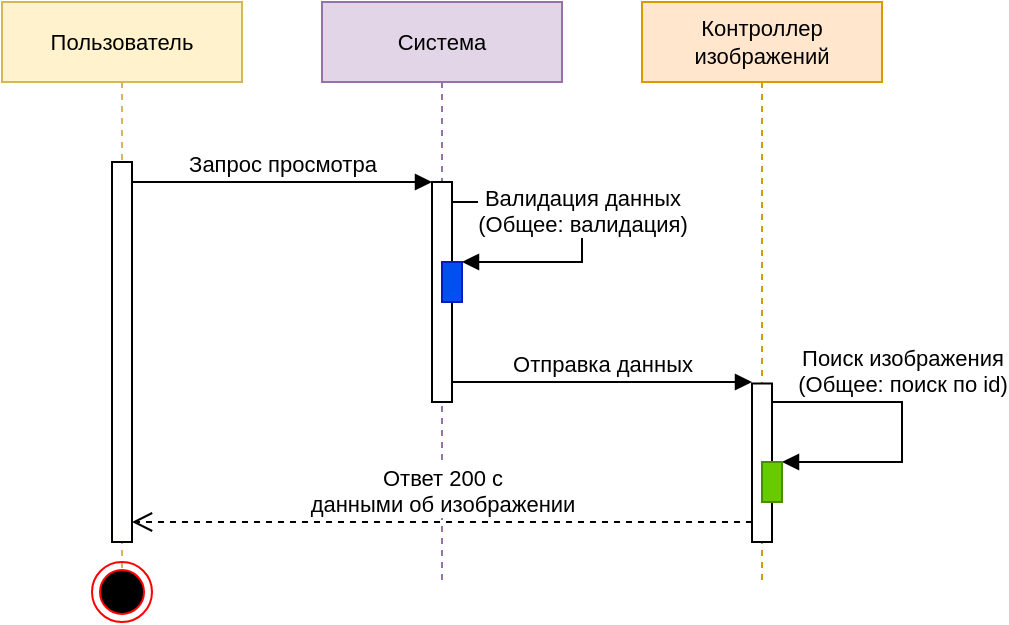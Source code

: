 <mxfile version="24.7.8" pages="4">
  <diagram name="Информация об изображении" id="V0A2SGTUFRnhXmPjvuHJ">
    <mxGraphModel dx="1098" dy="988" grid="1" gridSize="10" guides="1" tooltips="1" connect="1" arrows="1" fold="1" page="1" pageScale="1" pageWidth="827" pageHeight="1169" math="0" shadow="0">
      <root>
        <mxCell id="0" />
        <mxCell id="1" parent="0" />
        <mxCell id="kw3tSUTZaxKJetPjpAzT-1" value="Пользователь" style="shape=umlLifeline;perimeter=lifelinePerimeter;whiteSpace=wrap;html=1;container=1;collapsible=0;recursiveResize=0;outlineConnect=0;labelBackgroundColor=none;strokeColor=#d6b656;fontFamily=Helvetica;fontSize=11;fillColor=#fff2cc;" vertex="1" parent="1">
          <mxGeometry x="80" y="40" width="120" height="290" as="geometry" />
        </mxCell>
        <mxCell id="kw3tSUTZaxKJetPjpAzT-2" value="" style="html=1;points=[];perimeter=orthogonalPerimeter;labelBackgroundColor=none;strokeColor=#000000;fontFamily=Helvetica;fontSize=11;fontColor=default;fillColor=default;" vertex="1" parent="kw3tSUTZaxKJetPjpAzT-1">
          <mxGeometry x="55" y="80" width="10" height="190" as="geometry" />
        </mxCell>
        <mxCell id="kw3tSUTZaxKJetPjpAzT-3" value="" style="ellipse;html=1;shape=endState;fillColor=#000000;strokeColor=#ff0000;labelBackgroundColor=none;fontFamily=Helvetica;fontSize=11;fontColor=default;" vertex="1" parent="kw3tSUTZaxKJetPjpAzT-1">
          <mxGeometry x="45" y="280" width="30" height="30" as="geometry" />
        </mxCell>
        <mxCell id="kw3tSUTZaxKJetPjpAzT-4" value="Система" style="shape=umlLifeline;perimeter=lifelinePerimeter;whiteSpace=wrap;html=1;container=1;collapsible=0;recursiveResize=0;outlineConnect=0;labelBackgroundColor=none;strokeColor=#9673a6;fontFamily=Helvetica;fontSize=11;fillColor=#e1d5e7;" vertex="1" parent="1">
          <mxGeometry x="240" y="40" width="120" height="290" as="geometry" />
        </mxCell>
        <mxCell id="kw3tSUTZaxKJetPjpAzT-5" value="Валидация данных&lt;br&gt;(Общее: валидация)" style="html=1;verticalAlign=bottom;endArrow=block;rounded=0;labelBackgroundColor=default;strokeColor=default;fontFamily=Helvetica;fontSize=11;fontColor=default;shape=connector;curved=0;" edge="1" parent="kw3tSUTZaxKJetPjpAzT-4" source="kw3tSUTZaxKJetPjpAzT-6" target="kw3tSUTZaxKJetPjpAzT-7">
          <mxGeometry x="0.097" width="80" relative="1" as="geometry">
            <mxPoint x="64" y="110" as="sourcePoint" />
            <mxPoint x="130" y="150" as="targetPoint" />
            <Array as="points">
              <mxPoint x="130" y="100" />
              <mxPoint x="130" y="130" />
              <mxPoint x="100" y="130" />
            </Array>
            <mxPoint as="offset" />
          </mxGeometry>
        </mxCell>
        <mxCell id="kw3tSUTZaxKJetPjpAzT-6" value="" style="html=1;points=[];perimeter=orthogonalPerimeter;labelBackgroundColor=none;strokeColor=#000000;fontFamily=Helvetica;fontSize=11;fontColor=default;fillColor=default;" vertex="1" parent="kw3tSUTZaxKJetPjpAzT-4">
          <mxGeometry x="55" y="90" width="10" height="110" as="geometry" />
        </mxCell>
        <mxCell id="kw3tSUTZaxKJetPjpAzT-7" value="" style="html=1;points=[];perimeter=orthogonalPerimeter;labelBackgroundColor=none;strokeColor=#001DBC;fontFamily=Helvetica;fontSize=11;fontColor=#ffffff;fillColor=#0050ef;" vertex="1" parent="kw3tSUTZaxKJetPjpAzT-4">
          <mxGeometry x="60" y="130" width="10" height="20" as="geometry" />
        </mxCell>
        <mxCell id="kw3tSUTZaxKJetPjpAzT-8" value="Запрос просмотра" style="html=1;verticalAlign=bottom;endArrow=block;rounded=0;labelBackgroundColor=default;strokeColor=default;fontFamily=Helvetica;fontSize=11;fontColor=default;shape=connector;curved=0;" edge="1" parent="1" source="kw3tSUTZaxKJetPjpAzT-2" target="kw3tSUTZaxKJetPjpAzT-6">
          <mxGeometry x="0.003" width="80" relative="1" as="geometry">
            <mxPoint x="140" y="140" as="sourcePoint" />
            <mxPoint x="220" y="140" as="targetPoint" />
            <Array as="points">
              <mxPoint x="220" y="130" />
            </Array>
            <mxPoint as="offset" />
          </mxGeometry>
        </mxCell>
        <mxCell id="kw3tSUTZaxKJetPjpAzT-9" value="Контроллер&lt;div&gt;изображений&lt;/div&gt;" style="shape=umlLifeline;perimeter=lifelinePerimeter;whiteSpace=wrap;html=1;container=1;collapsible=0;recursiveResize=0;outlineConnect=0;labelBackgroundColor=none;strokeColor=#d79b00;fontFamily=Helvetica;fontSize=11;fillColor=#ffe6cc;" vertex="1" parent="1">
          <mxGeometry x="400" y="40" width="120" height="290" as="geometry" />
        </mxCell>
        <mxCell id="kw3tSUTZaxKJetPjpAzT-10" value="" style="html=1;points=[];perimeter=orthogonalPerimeter;labelBackgroundColor=none;strokeColor=#000000;fontFamily=Helvetica;fontSize=11;fontColor=default;fillColor=default;" vertex="1" parent="kw3tSUTZaxKJetPjpAzT-9">
          <mxGeometry x="55" y="190.75" width="10" height="79.25" as="geometry" />
        </mxCell>
        <mxCell id="kw3tSUTZaxKJetPjpAzT-11" value="Отправка данных" style="html=1;verticalAlign=bottom;endArrow=block;rounded=0;labelBackgroundColor=default;strokeColor=default;fontFamily=Helvetica;fontSize=11;fontColor=default;shape=connector;curved=0;" edge="1" parent="kw3tSUTZaxKJetPjpAzT-9">
          <mxGeometry x="0.003" width="80" relative="1" as="geometry">
            <mxPoint x="-95" y="190" as="sourcePoint" />
            <mxPoint x="55" y="190" as="targetPoint" />
            <Array as="points">
              <mxPoint x="-20" y="190" />
            </Array>
            <mxPoint as="offset" />
          </mxGeometry>
        </mxCell>
        <mxCell id="kw3tSUTZaxKJetPjpAzT-12" value="Ответ 200 с&lt;br&gt;данными об изображении" style="html=1;verticalAlign=bottom;endArrow=open;dashed=1;endSize=8;rounded=0;labelBackgroundColor=default;strokeColor=default;fontFamily=Helvetica;fontSize=11;fontColor=default;shape=connector;curved=0;" edge="1" parent="kw3tSUTZaxKJetPjpAzT-9">
          <mxGeometry x="0.002" relative="1" as="geometry">
            <mxPoint x="55" y="260" as="sourcePoint" />
            <mxPoint x="-255" y="260" as="targetPoint" />
            <Array as="points">
              <mxPoint x="-60" y="260" />
            </Array>
            <mxPoint as="offset" />
          </mxGeometry>
        </mxCell>
        <mxCell id="kw3tSUTZaxKJetPjpAzT-13" value="Поиск изображения&lt;br&gt;(Общее: поиск по id)" style="html=1;verticalAlign=bottom;endArrow=block;rounded=0;labelBackgroundColor=default;strokeColor=default;fontFamily=Helvetica;fontSize=11;fontColor=default;shape=connector;curved=0;" edge="1" parent="kw3tSUTZaxKJetPjpAzT-9" target="kw3tSUTZaxKJetPjpAzT-14">
          <mxGeometry x="-0.161" width="80" relative="1" as="geometry">
            <mxPoint x="65" y="200" as="sourcePoint" />
            <mxPoint x="130" y="250" as="targetPoint" />
            <Array as="points">
              <mxPoint x="130" y="200" />
              <mxPoint x="130" y="230" />
              <mxPoint x="100" y="230" />
            </Array>
            <mxPoint as="offset" />
          </mxGeometry>
        </mxCell>
        <mxCell id="kw3tSUTZaxKJetPjpAzT-14" value="" style="html=1;points=[];perimeter=orthogonalPerimeter;labelBackgroundColor=none;strokeColor=#488F00;fontFamily=Helvetica;fontSize=11;fontColor=#ffffff;fillColor=#66CC00;" vertex="1" parent="kw3tSUTZaxKJetPjpAzT-9">
          <mxGeometry x="60" y="230" width="10" height="20" as="geometry" />
        </mxCell>
      </root>
    </mxGraphModel>
  </diagram>
  <diagram id="Bk-SHKdCdXtEzApaQiGY" name="Просмотр изображения">
    <mxGraphModel dx="1098" dy="988" grid="1" gridSize="10" guides="1" tooltips="1" connect="1" arrows="1" fold="1" page="1" pageScale="1" pageWidth="827" pageHeight="1169" math="0" shadow="0">
      <root>
        <mxCell id="0" />
        <mxCell id="1" parent="0" />
        <mxCell id="XwCPWM0BkS83v3KPvFik-2" value="Невалидные" style="shape=umlFrame;whiteSpace=wrap;html=1;labelBackgroundColor=none;strokeColor=#6F0000;fontFamily=Helvetica;fontSize=11;fillColor=#a20025;fontColor=#ffffff;width=80;height=30;" vertex="1" parent="1">
          <mxGeometry x="40" y="420" width="600" height="100" as="geometry" />
        </mxCell>
        <mxCell id="XwCPWM0BkS83v3KPvFik-1" value="Валидные" style="shape=umlFrame;whiteSpace=wrap;html=1;labelBackgroundColor=none;strokeColor=#2D7600;fontFamily=Helvetica;fontSize=11;fillColor=#60a917;fontColor=#ffffff;width=80;height=30;" vertex="1" parent="1">
          <mxGeometry x="40" y="320" width="600" height="100" as="geometry" />
        </mxCell>
        <mxCell id="9GcWvLl1d5El8INjz42H-1" value="Пользователь" style="shape=umlLifeline;perimeter=lifelinePerimeter;whiteSpace=wrap;html=1;container=1;collapsible=0;recursiveResize=0;outlineConnect=0;labelBackgroundColor=none;strokeColor=#d6b656;fontFamily=Helvetica;fontSize=11;fillColor=#fff2cc;" vertex="1" parent="1">
          <mxGeometry x="80" y="40" width="120" height="450" as="geometry" />
        </mxCell>
        <mxCell id="9GcWvLl1d5El8INjz42H-2" value="" style="html=1;points=[];perimeter=orthogonalPerimeter;labelBackgroundColor=none;strokeColor=#000000;fontFamily=Helvetica;fontSize=11;fontColor=default;fillColor=default;" vertex="1" parent="9GcWvLl1d5El8INjz42H-1">
          <mxGeometry x="55" y="80" width="10" height="250" as="geometry" />
        </mxCell>
        <mxCell id="9GcWvLl1d5El8INjz42H-19" value="" style="html=1;points=[];perimeter=orthogonalPerimeter;labelBackgroundColor=none;strokeColor=#000000;fontFamily=Helvetica;fontSize=11;fontColor=default;fillColor=default;" vertex="1" parent="9GcWvLl1d5El8INjz42H-1">
          <mxGeometry x="55" y="380" width="10" height="50" as="geometry" />
        </mxCell>
        <mxCell id="9GcWvLl1d5El8INjz42H-4" value="Система" style="shape=umlLifeline;perimeter=lifelinePerimeter;whiteSpace=wrap;html=1;container=1;collapsible=0;recursiveResize=0;outlineConnect=0;labelBackgroundColor=none;strokeColor=#9673a6;fontFamily=Helvetica;fontSize=11;fillColor=#e1d5e7;" vertex="1" parent="1">
          <mxGeometry x="240" y="40" width="120" height="450" as="geometry" />
        </mxCell>
        <mxCell id="9GcWvLl1d5El8INjz42H-5" value="Валидация данных&lt;br&gt;(Общее: валидация)" style="html=1;verticalAlign=bottom;endArrow=block;rounded=0;labelBackgroundColor=default;strokeColor=default;fontFamily=Helvetica;fontSize=11;fontColor=default;shape=connector;curved=0;" edge="1" parent="9GcWvLl1d5El8INjz42H-4" source="9GcWvLl1d5El8INjz42H-6" target="9GcWvLl1d5El8INjz42H-7">
          <mxGeometry x="0.097" width="80" relative="1" as="geometry">
            <mxPoint x="64" y="110" as="sourcePoint" />
            <mxPoint x="130" y="150" as="targetPoint" />
            <Array as="points">
              <mxPoint x="130" y="100" />
              <mxPoint x="130" y="130" />
              <mxPoint x="100" y="130" />
            </Array>
            <mxPoint as="offset" />
          </mxGeometry>
        </mxCell>
        <mxCell id="9GcWvLl1d5El8INjz42H-6" value="" style="html=1;points=[];perimeter=orthogonalPerimeter;labelBackgroundColor=none;strokeColor=#000000;fontFamily=Helvetica;fontSize=11;fontColor=default;fillColor=default;" vertex="1" parent="9GcWvLl1d5El8INjz42H-4">
          <mxGeometry x="55" y="90" width="10" height="110" as="geometry" />
        </mxCell>
        <mxCell id="9GcWvLl1d5El8INjz42H-7" value="" style="html=1;points=[];perimeter=orthogonalPerimeter;labelBackgroundColor=none;strokeColor=#001DBC;fontFamily=Helvetica;fontSize=11;fontColor=#ffffff;fillColor=#0050ef;" vertex="1" parent="9GcWvLl1d5El8INjz42H-4">
          <mxGeometry x="60" y="130" width="10" height="20" as="geometry" />
        </mxCell>
        <mxCell id="9GcWvLl1d5El8INjz42H-8" value="Запрос просмотра" style="html=1;verticalAlign=bottom;endArrow=block;rounded=0;labelBackgroundColor=default;strokeColor=default;fontFamily=Helvetica;fontSize=11;fontColor=default;shape=connector;curved=0;" edge="1" parent="1" source="9GcWvLl1d5El8INjz42H-2" target="9GcWvLl1d5El8INjz42H-6">
          <mxGeometry x="0.003" width="80" relative="1" as="geometry">
            <mxPoint x="140" y="140" as="sourcePoint" />
            <mxPoint x="220" y="140" as="targetPoint" />
            <Array as="points">
              <mxPoint x="220" y="130" />
            </Array>
            <mxPoint as="offset" />
          </mxGeometry>
        </mxCell>
        <mxCell id="9GcWvLl1d5El8INjz42H-9" value="Контроллер&lt;div&gt;изображений&lt;/div&gt;" style="shape=umlLifeline;perimeter=lifelinePerimeter;whiteSpace=wrap;html=1;container=1;collapsible=0;recursiveResize=0;outlineConnect=0;labelBackgroundColor=none;strokeColor=#d79b00;fontFamily=Helvetica;fontSize=11;fillColor=#ffe6cc;" vertex="1" parent="1">
          <mxGeometry x="400" y="40" width="120" height="450" as="geometry" />
        </mxCell>
        <mxCell id="9GcWvLl1d5El8INjz42H-10" value="" style="html=1;points=[];perimeter=orthogonalPerimeter;labelBackgroundColor=none;strokeColor=#000000;fontFamily=Helvetica;fontSize=11;fontColor=default;fillColor=default;" vertex="1" parent="9GcWvLl1d5El8INjz42H-9">
          <mxGeometry x="55" y="190.75" width="10" height="129.25" as="geometry" />
        </mxCell>
        <mxCell id="9GcWvLl1d5El8INjz42H-11" value="Отправка данных" style="html=1;verticalAlign=bottom;endArrow=block;rounded=0;labelBackgroundColor=default;strokeColor=default;fontFamily=Helvetica;fontSize=11;fontColor=default;shape=connector;curved=0;" edge="1" parent="9GcWvLl1d5El8INjz42H-9">
          <mxGeometry x="0.003" width="80" relative="1" as="geometry">
            <mxPoint x="-95" y="190" as="sourcePoint" />
            <mxPoint x="55" y="190" as="targetPoint" />
            <Array as="points">
              <mxPoint x="-20" y="190" />
            </Array>
            <mxPoint as="offset" />
          </mxGeometry>
        </mxCell>
        <mxCell id="9GcWvLl1d5El8INjz42H-13" value="Поиск изображения&lt;br&gt;(Общее: поиск по id)" style="html=1;verticalAlign=bottom;endArrow=block;rounded=0;labelBackgroundColor=default;strokeColor=default;fontFamily=Helvetica;fontSize=11;fontColor=default;shape=connector;curved=0;" edge="1" parent="9GcWvLl1d5El8INjz42H-9" target="9GcWvLl1d5El8INjz42H-14">
          <mxGeometry x="-0.161" width="80" relative="1" as="geometry">
            <mxPoint x="65" y="200" as="sourcePoint" />
            <mxPoint x="130" y="250" as="targetPoint" />
            <Array as="points">
              <mxPoint x="130" y="200" />
              <mxPoint x="130" y="230" />
              <mxPoint x="100" y="230" />
            </Array>
            <mxPoint as="offset" />
          </mxGeometry>
        </mxCell>
        <mxCell id="9GcWvLl1d5El8INjz42H-14" value="" style="html=1;points=[];perimeter=orthogonalPerimeter;labelBackgroundColor=none;strokeColor=#488F00;fontFamily=Helvetica;fontSize=11;fontColor=#ffffff;fillColor=#66CC00;" vertex="1" parent="9GcWvLl1d5El8INjz42H-9">
          <mxGeometry x="60" y="230" width="10" height="20" as="geometry" />
        </mxCell>
        <mxCell id="9GcWvLl1d5El8INjz42H-20" value="" style="html=1;points=[];perimeter=orthogonalPerimeter;labelBackgroundColor=none;strokeColor=#000000;fontFamily=Helvetica;fontSize=11;fontColor=default;fillColor=default;" vertex="1" parent="9GcWvLl1d5El8INjz42H-9">
          <mxGeometry x="55" y="380" width="10" height="40" as="geometry" />
        </mxCell>
        <mxCell id="9GcWvLl1d5El8INjz42H-15" value="Файловая система" style="shape=umlLifeline;perimeter=lifelinePerimeter;whiteSpace=wrap;html=1;container=1;collapsible=0;recursiveResize=0;outlineConnect=0;labelBackgroundColor=none;strokeColor=#10739e;fontFamily=Helvetica;fontSize=11;fillColor=#b1ddf0;" vertex="1" parent="1">
          <mxGeometry x="560" y="40" width="120" height="450" as="geometry" />
        </mxCell>
        <mxCell id="9GcWvLl1d5El8INjz42H-16" value="" style="html=1;points=[];perimeter=orthogonalPerimeter;labelBackgroundColor=none;strokeColor=#000000;fontFamily=Helvetica;fontSize=11;fontColor=default;fillColor=default;" vertex="1" parent="9GcWvLl1d5El8INjz42H-15">
          <mxGeometry x="55" y="260" width="10" height="50" as="geometry" />
        </mxCell>
        <mxCell id="9GcWvLl1d5El8INjz42H-21" value="" style="html=1;points=[];perimeter=orthogonalPerimeter;labelBackgroundColor=none;strokeColor=#000000;fontFamily=Helvetica;fontSize=11;fontColor=default;fillColor=default;" vertex="1" parent="9GcWvLl1d5El8INjz42H-15">
          <mxGeometry x="55" y="380" width="10" height="30" as="geometry" />
        </mxCell>
        <mxCell id="9GcWvLl1d5El8INjz42H-17" value="Чтение файла по пути" style="html=1;verticalAlign=bottom;endArrow=block;rounded=0;labelBackgroundColor=default;strokeColor=default;fontFamily=Helvetica;fontSize=11;fontColor=default;shape=connector;curved=0;" edge="1" parent="1" source="9GcWvLl1d5El8INjz42H-10" target="9GcWvLl1d5El8INjz42H-16">
          <mxGeometry x="0.003" width="80" relative="1" as="geometry">
            <mxPoint x="470" y="310" as="sourcePoint" />
            <mxPoint x="620" y="310" as="targetPoint" />
            <Array as="points">
              <mxPoint x="545" y="310" />
            </Array>
            <mxPoint as="offset" />
          </mxGeometry>
        </mxCell>
        <mxCell id="9GcWvLl1d5El8INjz42H-18" value="return" style="html=1;verticalAlign=bottom;endArrow=open;dashed=1;endSize=8;rounded=0;labelBackgroundColor=default;strokeColor=default;fontFamily=Helvetica;fontSize=11;fontColor=default;shape=connector;curved=0;" edge="1" parent="1" source="9GcWvLl1d5El8INjz42H-16" target="9GcWvLl1d5El8INjz42H-10">
          <mxGeometry x="0.002" relative="1" as="geometry">
            <mxPoint x="610" y="330" as="sourcePoint" />
            <mxPoint x="300" y="330" as="targetPoint" />
            <Array as="points">
              <mxPoint x="500" y="340" />
            </Array>
            <mxPoint as="offset" />
          </mxGeometry>
        </mxCell>
        <mxCell id="9GcWvLl1d5El8INjz42H-12" value="Ответ 200 с изображением" style="html=1;verticalAlign=bottom;endArrow=open;dashed=1;endSize=8;rounded=0;labelBackgroundColor=default;strokeColor=default;fontFamily=Helvetica;fontSize=11;fontColor=default;shape=connector;curved=0;" edge="1" parent="1">
          <mxGeometry x="0.002" relative="1" as="geometry">
            <mxPoint x="455" y="350" as="sourcePoint" />
            <mxPoint x="145" y="350" as="targetPoint" />
            <Array as="points">
              <mxPoint x="340" y="350" />
            </Array>
            <mxPoint as="offset" />
          </mxGeometry>
        </mxCell>
        <mxCell id="9GcWvLl1d5El8INjz42H-3" value="" style="ellipse;html=1;shape=endState;fillColor=#000000;strokeColor=#ff0000;labelBackgroundColor=none;fontFamily=Helvetica;fontSize=11;fontColor=default;" vertex="1" parent="1">
          <mxGeometry x="125" y="380" width="30" height="30" as="geometry" />
        </mxCell>
        <mxCell id="9GcWvLl1d5El8INjz42H-23" value="null" style="html=1;verticalAlign=bottom;endArrow=open;dashed=1;endSize=8;rounded=0;labelBackgroundColor=default;strokeColor=default;fontFamily=Helvetica;fontSize=11;fontColor=default;shape=connector;curved=0;" edge="1" parent="1" source="9GcWvLl1d5El8INjz42H-21" target="9GcWvLl1d5El8INjz42H-20">
          <mxGeometry x="0.002" relative="1" as="geometry">
            <mxPoint x="620" y="470" as="sourcePoint" />
            <mxPoint x="470" y="470" as="targetPoint" />
            <Array as="points">
              <mxPoint x="540" y="440" />
            </Array>
            <mxPoint as="offset" />
          </mxGeometry>
        </mxCell>
        <mxCell id="9GcWvLl1d5El8INjz42H-24" value="Ответ 404" style="html=1;verticalAlign=bottom;endArrow=open;dashed=1;endSize=8;rounded=0;labelBackgroundColor=default;strokeColor=default;fontFamily=Helvetica;fontSize=11;fontColor=default;shape=connector;curved=0;" edge="1" parent="1" source="9GcWvLl1d5El8INjz42H-20" target="9GcWvLl1d5El8INjz42H-19">
          <mxGeometry x="0.002" relative="1" as="geometry">
            <mxPoint x="455" y="480" as="sourcePoint" />
            <mxPoint x="145" y="480" as="targetPoint" />
            <Array as="points">
              <mxPoint x="300" y="450" />
            </Array>
            <mxPoint as="offset" />
          </mxGeometry>
        </mxCell>
        <mxCell id="9GcWvLl1d5El8INjz42H-25" value="" style="ellipse;html=1;shape=endState;fillColor=#000000;strokeColor=#ff0000;labelBackgroundColor=none;fontFamily=Helvetica;fontSize=11;fontColor=default;" vertex="1" parent="1">
          <mxGeometry x="125" y="480" width="30" height="30" as="geometry" />
        </mxCell>
      </root>
    </mxGraphModel>
  </diagram>
  <diagram id="9pIcJM2pvUKhEz0d__V6" name="Загрузка изображения">
    <mxGraphModel dx="1098" dy="988" grid="1" gridSize="10" guides="1" tooltips="1" connect="1" arrows="1" fold="1" page="1" pageScale="1" pageWidth="827" pageHeight="1169" math="0" shadow="0">
      <root>
        <mxCell id="0" />
        <mxCell id="1" parent="0" />
        <mxCell id="--Mdava7oVccHaczht-s-1" value="Пользователь" style="shape=umlLifeline;perimeter=lifelinePerimeter;whiteSpace=wrap;html=1;container=0;collapsible=0;recursiveResize=0;outlineConnect=0;labelBackgroundColor=none;strokeColor=#d6b656;fontFamily=Helvetica;fontSize=11;fillColor=#fff2cc;" vertex="1" parent="1">
          <mxGeometry x="40" y="40" width="120" height="430" as="geometry" />
        </mxCell>
        <mxCell id="--Mdava7oVccHaczht-s-2" value="Компонент картинок" style="shape=umlLifeline;perimeter=lifelinePerimeter;whiteSpace=wrap;html=1;container=1;collapsible=0;recursiveResize=0;outlineConnect=0;labelBackgroundColor=none;strokeColor=#b85450;fontFamily=Helvetica;fontSize=11;fillColor=#f8cecc;" vertex="1" parent="1">
          <mxGeometry x="360" y="40" width="120" height="430" as="geometry" />
        </mxCell>
        <mxCell id="--Mdava7oVccHaczht-s-3" value="Валидация данных&lt;br&gt;(Общее: валидация)" style="html=1;verticalAlign=bottom;endArrow=block;rounded=0;labelBackgroundColor=default;strokeColor=default;fontFamily=Helvetica;fontSize=11;fontColor=default;shape=connector;curved=0;" edge="1" parent="--Mdava7oVccHaczht-s-2">
          <mxGeometry x="-0.161" width="80" relative="1" as="geometry">
            <mxPoint x="-95" y="160" as="sourcePoint" />
            <mxPoint x="-90" y="190" as="targetPoint" />
            <Array as="points">
              <mxPoint x="-30" y="160" />
              <mxPoint x="-30" y="190" />
              <mxPoint x="-60" y="190" />
            </Array>
            <mxPoint as="offset" />
          </mxGeometry>
        </mxCell>
        <mxCell id="--Mdava7oVccHaczht-s-4" value="Ответ 200 со статусом загрузки" style="html=1;verticalAlign=bottom;endArrow=open;dashed=1;endSize=8;rounded=0;labelBackgroundColor=default;strokeColor=default;fontFamily=Helvetica;fontSize=11;fontColor=default;shape=connector;curved=0;" edge="1" parent="--Mdava7oVccHaczht-s-2">
          <mxGeometry x="0.002" relative="1" as="geometry">
            <mxPoint x="55" y="380" as="sourcePoint" />
            <mxPoint x="-255" y="380" as="targetPoint" />
            <Array as="points">
              <mxPoint x="-60" y="380" />
            </Array>
            <mxPoint as="offset" />
          </mxGeometry>
        </mxCell>
        <mxCell id="--Mdava7oVccHaczht-s-5" value="База данных" style="shape=umlLifeline;perimeter=lifelinePerimeter;whiteSpace=wrap;html=1;container=1;collapsible=0;recursiveResize=0;outlineConnect=0;labelBackgroundColor=none;strokeColor=#82b366;fontFamily=Helvetica;fontSize=11;fillColor=#d5e8d4;" vertex="1" parent="1">
          <mxGeometry x="520" y="40" width="120" height="430" as="geometry" />
        </mxCell>
        <mxCell id="--Mdava7oVccHaczht-s-6" value="Система" style="shape=umlLifeline;perimeter=lifelinePerimeter;whiteSpace=wrap;html=1;container=1;collapsible=0;recursiveResize=0;outlineConnect=0;labelBackgroundColor=none;strokeColor=#9673a6;fontFamily=Helvetica;fontSize=11;fillColor=#e1d5e7;" vertex="1" parent="1">
          <mxGeometry x="200" y="40" width="120" height="430" as="geometry" />
        </mxCell>
        <mxCell id="--Mdava7oVccHaczht-s-7" value="" style="html=1;points=[];perimeter=orthogonalPerimeter;labelBackgroundColor=none;strokeColor=#000000;fontFamily=Helvetica;fontSize=11;fontColor=default;fillColor=default;" vertex="1" parent="--Mdava7oVccHaczht-s-6">
          <mxGeometry x="55" y="90" width="10" height="160" as="geometry" />
        </mxCell>
        <mxCell id="--Mdava7oVccHaczht-s-8" value="" style="html=1;points=[];perimeter=orthogonalPerimeter;labelBackgroundColor=none;fontFamily=Helvetica;fontSize=11;fillColor=#0050ef;fontColor=#ffffff;strokeColor=#001DBC;" vertex="1" parent="--Mdava7oVccHaczht-s-6">
          <mxGeometry x="60" y="190" width="10" height="20" as="geometry" />
        </mxCell>
        <mxCell id="--Mdava7oVccHaczht-s-9" value="" style="html=1;points=[];perimeter=orthogonalPerimeter;labelBackgroundColor=none;strokeColor=#B09500;fontFamily=Helvetica;fontSize=11;fontColor=#000000;fillColor=#e3c800;" vertex="1" parent="--Mdava7oVccHaczht-s-6">
          <mxGeometry x="60" y="130" width="10" height="20" as="geometry" />
        </mxCell>
        <mxCell id="--Mdava7oVccHaczht-s-10" value="Проверка токена&lt;br&gt;(Общее: проверка прав)" style="html=1;verticalAlign=bottom;endArrow=block;rounded=0;labelBackgroundColor=default;strokeColor=default;fontFamily=Helvetica;fontSize=11;fontColor=default;shape=connector;curved=0;" edge="1" parent="--Mdava7oVccHaczht-s-6" target="--Mdava7oVccHaczht-s-9">
          <mxGeometry x="-0.161" width="80" relative="1" as="geometry">
            <mxPoint x="65" y="100" as="sourcePoint" />
            <mxPoint x="-110" y="110" as="targetPoint" />
            <Array as="points">
              <mxPoint x="130" y="100" />
              <mxPoint x="130" y="130" />
              <mxPoint x="100" y="130" />
            </Array>
            <mxPoint as="offset" />
          </mxGeometry>
        </mxCell>
        <mxCell id="--Mdava7oVccHaczht-s-11" value="Запрос загрузки&lt;br&gt;изображения на сервер" style="html=1;verticalAlign=bottom;endArrow=block;rounded=0;labelBackgroundColor=default;strokeColor=default;fontFamily=Helvetica;fontSize=11;fontColor=default;shape=connector;curved=0;" edge="1" parent="1" source="--Mdava7oVccHaczht-s-12" target="--Mdava7oVccHaczht-s-7">
          <mxGeometry x="0.003" width="80" relative="1" as="geometry">
            <mxPoint x="100" y="140" as="sourcePoint" />
            <mxPoint x="180" y="140" as="targetPoint" />
            <Array as="points">
              <mxPoint x="180" y="130" />
            </Array>
            <mxPoint as="offset" />
          </mxGeometry>
        </mxCell>
        <mxCell id="--Mdava7oVccHaczht-s-12" value="" style="html=1;points=[];perimeter=orthogonalPerimeter;labelBackgroundColor=none;strokeColor=#000000;fontFamily=Helvetica;fontSize=11;fontColor=default;fillColor=default;" vertex="1" parent="1">
          <mxGeometry x="95" y="120" width="10" height="330" as="geometry" />
        </mxCell>
        <mxCell id="--Mdava7oVccHaczht-s-13" value="" style="html=1;points=[];perimeter=orthogonalPerimeter;labelBackgroundColor=none;strokeColor=#000000;fontFamily=Helvetica;fontSize=11;fontColor=default;fillColor=default;" vertex="1" parent="1">
          <mxGeometry x="415" y="280.75" width="10" height="159.25" as="geometry" />
        </mxCell>
        <mxCell id="--Mdava7oVccHaczht-s-14" value="Отправка данных" style="html=1;verticalAlign=bottom;endArrow=block;rounded=0;labelBackgroundColor=default;strokeColor=default;fontFamily=Helvetica;fontSize=11;fontColor=default;shape=connector;curved=0;" edge="1" parent="1">
          <mxGeometry x="0.003" width="80" relative="1" as="geometry">
            <mxPoint x="265" y="280" as="sourcePoint" />
            <mxPoint x="415" y="280" as="targetPoint" />
            <Array as="points">
              <mxPoint x="340" y="280" />
            </Array>
            <mxPoint as="offset" />
          </mxGeometry>
        </mxCell>
        <mxCell id="--Mdava7oVccHaczht-s-15" value="" style="ellipse;html=1;shape=endState;fillColor=#000000;strokeColor=#ff0000;labelBackgroundColor=none;fontFamily=Helvetica;fontSize=11;fontColor=default;" vertex="1" parent="1">
          <mxGeometry x="85" y="460" width="30" height="30" as="geometry" />
        </mxCell>
        <mxCell id="--Mdava7oVccHaczht-s-16" value="" style="html=1;points=[];perimeter=orthogonalPerimeter;labelBackgroundColor=none;strokeColor=#000000;fontFamily=Helvetica;fontSize=11;fontColor=default;fillColor=default;" vertex="1" parent="1">
          <mxGeometry x="735" y="310" width="10" height="30" as="geometry" />
        </mxCell>
        <mxCell id="--Mdava7oVccHaczht-s-17" value="" style="html=1;points=[];perimeter=orthogonalPerimeter;labelBackgroundColor=none;strokeColor=#000000;fontFamily=Helvetica;fontSize=11;fontColor=default;fillColor=default;" vertex="1" parent="1">
          <mxGeometry x="575" y="375.37" width="10" height="30" as="geometry" />
        </mxCell>
        <mxCell id="--Mdava7oVccHaczht-s-18" value="Запись информации &lt;br&gt;о картинке" style="html=1;verticalAlign=bottom;endArrow=block;rounded=0;labelBackgroundColor=default;strokeColor=default;fontFamily=Helvetica;fontSize=11;fontColor=default;shape=connector;curved=0;" edge="1" parent="1">
          <mxGeometry x="0.006" width="80" relative="1" as="geometry">
            <mxPoint x="425" y="375.37" as="sourcePoint" />
            <mxPoint x="575" y="375.37" as="targetPoint" />
            <Array as="points">
              <mxPoint x="500" y="375.37" />
            </Array>
            <mxPoint as="offset" />
          </mxGeometry>
        </mxCell>
        <mxCell id="--Mdava7oVccHaczht-s-19" value="return" style="html=1;verticalAlign=bottom;endArrow=open;dashed=1;endSize=8;rounded=0;labelBackgroundColor=default;strokeColor=default;fontFamily=Helvetica;fontSize=11;fontColor=default;shape=connector;" edge="1" parent="1" source="--Mdava7oVccHaczht-s-17">
          <mxGeometry x="0.002" relative="1" as="geometry">
            <mxPoint x="545" y="400.55" as="sourcePoint" />
            <mxPoint x="425" y="395.37" as="targetPoint" />
            <Array as="points">
              <mxPoint x="560" y="395.37" />
            </Array>
            <mxPoint as="offset" />
          </mxGeometry>
        </mxCell>
        <mxCell id="--Mdava7oVccHaczht-s-20" value="Сохранение файла &lt;br&gt;картинки" style="html=1;verticalAlign=bottom;endArrow=block;rounded=0;labelBackgroundColor=default;strokeColor=default;fontFamily=Helvetica;fontSize=11;fontColor=default;shape=connector;curved=0;" edge="1" parent="1" target="--Mdava7oVccHaczht-s-16">
          <mxGeometry x="0.006" width="80" relative="1" as="geometry">
            <mxPoint x="425" y="310" as="sourcePoint" />
            <mxPoint x="575" y="300" as="targetPoint" />
            <Array as="points">
              <mxPoint x="630" y="310" />
            </Array>
            <mxPoint as="offset" />
          </mxGeometry>
        </mxCell>
        <mxCell id="--Mdava7oVccHaczht-s-21" value="return" style="html=1;verticalAlign=bottom;endArrow=open;dashed=1;endSize=8;rounded=0;labelBackgroundColor=default;strokeColor=default;fontFamily=Helvetica;fontSize=11;fontColor=default;shape=connector;" edge="1" parent="1" source="--Mdava7oVccHaczht-s-16">
          <mxGeometry x="0.002" relative="1" as="geometry">
            <mxPoint x="735" y="330" as="sourcePoint" />
            <mxPoint x="425" y="330" as="targetPoint" />
            <Array as="points">
              <mxPoint x="720" y="330" />
            </Array>
            <mxPoint as="offset" />
          </mxGeometry>
        </mxCell>
      </root>
    </mxGraphModel>
  </diagram>
  <diagram id="7Dgy68O4MSycN6cWzDuk" name="Удаление">
    <mxGraphModel dx="1098" dy="988" grid="1" gridSize="10" guides="1" tooltips="1" connect="1" arrows="1" fold="1" page="1" pageScale="1" pageWidth="827" pageHeight="1169" math="0" shadow="0">
      <root>
        <mxCell id="0" />
        <mxCell id="1" parent="0" />
        <mxCell id="6GNNZHXVtLfmdPvwXEWc-1" value="Пользователь" style="shape=umlLifeline;perimeter=lifelinePerimeter;whiteSpace=wrap;html=1;container=1;collapsible=0;recursiveResize=0;outlineConnect=0;labelBackgroundColor=none;strokeColor=#d6b656;fontFamily=Helvetica;fontSize=11;fillColor=#fff2cc;" vertex="1" parent="1">
          <mxGeometry x="40" y="40" width="120" height="420" as="geometry" />
        </mxCell>
        <mxCell id="6GNNZHXVtLfmdPvwXEWc-2" value="" style="html=1;points=[];perimeter=orthogonalPerimeter;labelBackgroundColor=none;strokeColor=#000000;fontFamily=Helvetica;fontSize=11;fontColor=default;fillColor=default;" vertex="1" parent="6GNNZHXVtLfmdPvwXEWc-1">
          <mxGeometry x="55" y="80" width="10" height="320" as="geometry" />
        </mxCell>
        <mxCell id="6GNNZHXVtLfmdPvwXEWc-3" value="" style="ellipse;html=1;shape=endState;fillColor=#000000;strokeColor=#ff0000;fontFamily=Helvetica;fontSize=11;fontColor=default;labelBackgroundColor=default;" vertex="1" parent="6GNNZHXVtLfmdPvwXEWc-1">
          <mxGeometry x="45" y="410" width="30" height="30" as="geometry" />
        </mxCell>
        <mxCell id="6GNNZHXVtLfmdPvwXEWc-4" value="Система" style="shape=umlLifeline;perimeter=lifelinePerimeter;whiteSpace=wrap;html=1;container=1;collapsible=0;recursiveResize=0;outlineConnect=0;labelBackgroundColor=none;strokeColor=#9673a6;fontFamily=Helvetica;fontSize=11;fillColor=#e1d5e7;" vertex="1" parent="1">
          <mxGeometry x="200" y="40" width="120" height="420" as="geometry" />
        </mxCell>
        <mxCell id="6GNNZHXVtLfmdPvwXEWc-5" value="Проверка токена&lt;br&gt;(Общее: проверка прав)" style="html=1;verticalAlign=bottom;endArrow=block;rounded=0;labelBackgroundColor=default;strokeColor=default;fontFamily=Helvetica;fontSize=11;fontColor=default;shape=connector;curved=0;" edge="1" parent="6GNNZHXVtLfmdPvwXEWc-4" source="6GNNZHXVtLfmdPvwXEWc-6" target="6GNNZHXVtLfmdPvwXEWc-7">
          <mxGeometry x="-0.161" y="10" width="80" relative="1" as="geometry">
            <mxPoint x="64" y="110" as="sourcePoint" />
            <mxPoint x="130" y="150" as="targetPoint" />
            <Array as="points">
              <mxPoint x="130" y="100" />
              <mxPoint x="130" y="130" />
              <mxPoint x="100" y="130" />
            </Array>
            <mxPoint x="10" y="10" as="offset" />
          </mxGeometry>
        </mxCell>
        <mxCell id="6GNNZHXVtLfmdPvwXEWc-6" value="" style="html=1;points=[];perimeter=orthogonalPerimeter;labelBackgroundColor=none;strokeColor=#000000;fontFamily=Helvetica;fontSize=11;fontColor=default;fillColor=default;" vertex="1" parent="6GNNZHXVtLfmdPvwXEWc-4">
          <mxGeometry x="55" y="90" width="10" height="140" as="geometry" />
        </mxCell>
        <mxCell id="6GNNZHXVtLfmdPvwXEWc-7" value="" style="html=1;points=[];perimeter=orthogonalPerimeter;labelBackgroundColor=none;strokeColor=#B09500;fontFamily=Helvetica;fontSize=11;fontColor=#000000;fillColor=#e3c800;" vertex="1" parent="6GNNZHXVtLfmdPvwXEWc-4">
          <mxGeometry x="60" y="130" width="10" height="20" as="geometry" />
        </mxCell>
        <mxCell id="6GNNZHXVtLfmdPvwXEWc-8" value="Валидация данных&lt;br&gt;(Общее: валидация)" style="html=1;verticalAlign=bottom;endArrow=block;rounded=0;labelBackgroundColor=default;strokeColor=default;fontFamily=Helvetica;fontSize=11;fontColor=default;shape=connector;curved=0;" edge="1" parent="6GNNZHXVtLfmdPvwXEWc-4" target="6GNNZHXVtLfmdPvwXEWc-9">
          <mxGeometry x="0.097" width="80" relative="1" as="geometry">
            <mxPoint x="65" y="160" as="sourcePoint" />
            <mxPoint x="130" y="210" as="targetPoint" />
            <Array as="points">
              <mxPoint x="130" y="160" />
              <mxPoint x="130" y="190" />
              <mxPoint x="100" y="190" />
            </Array>
            <mxPoint as="offset" />
          </mxGeometry>
        </mxCell>
        <mxCell id="6GNNZHXVtLfmdPvwXEWc-9" value="" style="html=1;points=[];perimeter=orthogonalPerimeter;labelBackgroundColor=none;strokeColor=#001DBC;fontFamily=Helvetica;fontSize=11;fontColor=#ffffff;fillColor=#0050ef;" vertex="1" parent="6GNNZHXVtLfmdPvwXEWc-4">
          <mxGeometry x="60" y="190" width="10" height="20" as="geometry" />
        </mxCell>
        <mxCell id="6GNNZHXVtLfmdPvwXEWc-10" value="Запрос удаления" style="html=1;verticalAlign=bottom;endArrow=block;rounded=0;labelBackgroundColor=default;strokeColor=default;fontFamily=Helvetica;fontSize=11;fontColor=default;shape=connector;curved=0;" edge="1" parent="1" source="6GNNZHXVtLfmdPvwXEWc-2" target="6GNNZHXVtLfmdPvwXEWc-6">
          <mxGeometry x="0.003" width="80" relative="1" as="geometry">
            <mxPoint x="100" y="140" as="sourcePoint" />
            <mxPoint x="180" y="140" as="targetPoint" />
            <Array as="points">
              <mxPoint x="180" y="130" />
            </Array>
            <mxPoint as="offset" />
          </mxGeometry>
        </mxCell>
        <mxCell id="6GNNZHXVtLfmdPvwXEWc-11" value="Контроллер&lt;div&gt;изображений&lt;/div&gt;" style="shape=umlLifeline;perimeter=lifelinePerimeter;whiteSpace=wrap;html=1;container=1;collapsible=0;recursiveResize=0;outlineConnect=0;labelBackgroundColor=none;strokeColor=#d79b00;fontFamily=Helvetica;fontSize=11;fillColor=#ffe6cc;" vertex="1" parent="1">
          <mxGeometry x="360" y="40" width="120" height="420" as="geometry" />
        </mxCell>
        <mxCell id="6GNNZHXVtLfmdPvwXEWc-12" value="" style="html=1;points=[];perimeter=orthogonalPerimeter;labelBackgroundColor=none;strokeColor=#000000;fontFamily=Helvetica;fontSize=11;fontColor=default;fillColor=default;" vertex="1" parent="6GNNZHXVtLfmdPvwXEWc-11">
          <mxGeometry x="55" y="220" width="10" height="170" as="geometry" />
        </mxCell>
        <mxCell id="6GNNZHXVtLfmdPvwXEWc-13" value="Поиск изображения&lt;br&gt;(Общее: поиск по id)" style="html=1;verticalAlign=bottom;endArrow=block;rounded=0;labelBackgroundColor=default;strokeColor=default;fontFamily=Helvetica;fontSize=11;fontColor=default;shape=connector;curved=0;" edge="1" parent="6GNNZHXVtLfmdPvwXEWc-11" target="6GNNZHXVtLfmdPvwXEWc-14">
          <mxGeometry x="-0.161" width="80" relative="1" as="geometry">
            <mxPoint x="65" y="230" as="sourcePoint" />
            <mxPoint x="130" y="280" as="targetPoint" />
            <Array as="points">
              <mxPoint x="130" y="230" />
              <mxPoint x="130" y="260" />
              <mxPoint x="100" y="260" />
            </Array>
            <mxPoint as="offset" />
          </mxGeometry>
        </mxCell>
        <mxCell id="6GNNZHXVtLfmdPvwXEWc-14" value="" style="html=1;points=[];perimeter=orthogonalPerimeter;labelBackgroundColor=none;strokeColor=#488F00;fontFamily=Helvetica;fontSize=11;fontColor=#ffffff;fillColor=#66CC00;" vertex="1" parent="6GNNZHXVtLfmdPvwXEWc-11">
          <mxGeometry x="60" y="260" width="10" height="20" as="geometry" />
        </mxCell>
        <mxCell id="6GNNZHXVtLfmdPvwXEWc-15" value="База данных" style="shape=umlLifeline;perimeter=lifelinePerimeter;whiteSpace=wrap;html=1;container=1;collapsible=0;recursiveResize=0;outlineConnect=0;labelBackgroundColor=none;strokeColor=#82b366;fontFamily=Helvetica;fontSize=11;fillColor=#d5e8d4;" vertex="1" parent="1">
          <mxGeometry x="520" y="40" width="120" height="420" as="geometry" />
        </mxCell>
        <mxCell id="6GNNZHXVtLfmdPvwXEWc-16" value="" style="html=1;points=[];perimeter=orthogonalPerimeter;labelBackgroundColor=none;strokeColor=#000000;fontFamily=Helvetica;fontSize=11;fontColor=default;fillColor=default;" vertex="1" parent="6GNNZHXVtLfmdPvwXEWc-15">
          <mxGeometry x="55" y="340" width="10" height="40" as="geometry" />
        </mxCell>
        <mxCell id="6GNNZHXVtLfmdPvwXEWc-17" value="Передача данных" style="html=1;verticalAlign=bottom;endArrow=block;rounded=0;labelBackgroundColor=default;strokeColor=default;fontFamily=Helvetica;fontSize=11;fontColor=default;shape=connector;curved=0;" edge="1" parent="1" source="6GNNZHXVtLfmdPvwXEWc-6" target="6GNNZHXVtLfmdPvwXEWc-12">
          <mxGeometry x="0.003" width="80" relative="1" as="geometry">
            <mxPoint x="266" y="210" as="sourcePoint" />
            <mxPoint x="416" y="210" as="targetPoint" />
            <Array as="points">
              <mxPoint x="300" y="260" />
              <mxPoint x="350" y="260" />
            </Array>
            <mxPoint as="offset" />
          </mxGeometry>
        </mxCell>
        <mxCell id="6GNNZHXVtLfmdPvwXEWc-18" value="Удаление изображения" style="html=1;verticalAlign=bottom;endArrow=block;rounded=0;labelBackgroundColor=default;strokeColor=default;fontFamily=Helvetica;fontSize=11;fontColor=default;shape=connector;curved=0;" edge="1" parent="1" source="6GNNZHXVtLfmdPvwXEWc-12" target="6GNNZHXVtLfmdPvwXEWc-16">
          <mxGeometry x="0.003" width="80" relative="1" as="geometry">
            <mxPoint x="425" y="229.8" as="sourcePoint" />
            <mxPoint x="575" y="229.8" as="targetPoint" />
            <Array as="points">
              <mxPoint x="480" y="390" />
              <mxPoint x="510" y="390" />
            </Array>
            <mxPoint as="offset" />
          </mxGeometry>
        </mxCell>
        <mxCell id="6GNNZHXVtLfmdPvwXEWc-19" value="" style="html=1;verticalAlign=bottom;endArrow=open;dashed=1;endSize=8;rounded=0;labelBackgroundColor=default;strokeColor=default;fontFamily=Helvetica;fontSize=11;fontColor=default;shape=connector;curved=0;" edge="1" parent="1" source="6GNNZHXVtLfmdPvwXEWc-16" target="6GNNZHXVtLfmdPvwXEWc-12">
          <mxGeometry x="0.002" relative="1" as="geometry">
            <mxPoint x="573" y="239.8" as="sourcePoint" />
            <mxPoint x="425" y="239.8" as="targetPoint" />
            <Array as="points">
              <mxPoint x="520" y="410" />
            </Array>
            <mxPoint as="offset" />
          </mxGeometry>
        </mxCell>
        <mxCell id="6GNNZHXVtLfmdPvwXEWc-20" value="return" style="edgeLabel;html=1;align=center;verticalAlign=middle;resizable=0;points=[];fontFamily=Helvetica;fontSize=11;fontColor=default;labelBackgroundColor=default;" vertex="1" connectable="0" parent="6GNNZHXVtLfmdPvwXEWc-19">
          <mxGeometry x="-0.095" relative="1" as="geometry">
            <mxPoint x="-6" y="-10" as="offset" />
          </mxGeometry>
        </mxCell>
        <mxCell id="6GNNZHXVtLfmdPvwXEWc-21" value="" style="html=1;verticalAlign=bottom;endArrow=open;dashed=1;endSize=8;rounded=0;labelBackgroundColor=default;strokeColor=default;fontFamily=Helvetica;fontSize=11;fontColor=default;shape=connector;curved=0;" edge="1" parent="1" source="6GNNZHXVtLfmdPvwXEWc-12" target="6GNNZHXVtLfmdPvwXEWc-2">
          <mxGeometry x="0.002" relative="1" as="geometry">
            <mxPoint x="413" y="370.0" as="sourcePoint" />
            <mxPoint x="103.0" y="370.0" as="targetPoint" />
            <Array as="points">
              <mxPoint x="260" y="420" />
            </Array>
            <mxPoint as="offset" />
          </mxGeometry>
        </mxCell>
        <mxCell id="6GNNZHXVtLfmdPvwXEWc-22" value="Ответ 204" style="edgeLabel;html=1;align=center;verticalAlign=middle;resizable=0;points=[];fontFamily=Helvetica;fontSize=11;fontColor=default;labelBackgroundColor=default;" vertex="1" connectable="0" parent="6GNNZHXVtLfmdPvwXEWc-21">
          <mxGeometry x="-0.095" relative="1" as="geometry">
            <mxPoint x="-6" y="-10" as="offset" />
          </mxGeometry>
        </mxCell>
        <mxCell id="hIlJkQ-xIcsu8gZWHV8N-1" value="Файловая система" style="shape=umlLifeline;perimeter=lifelinePerimeter;whiteSpace=wrap;html=1;container=1;collapsible=0;recursiveResize=0;outlineConnect=0;labelBackgroundColor=none;strokeColor=#10739e;fontFamily=Helvetica;fontSize=11;fillColor=#b1ddf0;" vertex="1" parent="1">
          <mxGeometry x="680" y="40" width="120" height="420" as="geometry" />
        </mxCell>
        <mxCell id="hIlJkQ-xIcsu8gZWHV8N-2" value="" style="html=1;points=[];perimeter=orthogonalPerimeter;labelBackgroundColor=none;strokeColor=#000000;fontFamily=Helvetica;fontSize=11;fontColor=default;fillColor=default;" vertex="1" parent="hIlJkQ-xIcsu8gZWHV8N-1">
          <mxGeometry x="55" y="300" width="10" height="30" as="geometry" />
        </mxCell>
        <mxCell id="hIlJkQ-xIcsu8gZWHV8N-5" value="Удаление изображения" style="html=1;verticalAlign=bottom;endArrow=block;rounded=0;labelBackgroundColor=default;strokeColor=default;fontFamily=Helvetica;fontSize=11;fontColor=default;shape=connector;curved=0;" edge="1" parent="1" source="6GNNZHXVtLfmdPvwXEWc-12" target="hIlJkQ-xIcsu8gZWHV8N-2">
          <mxGeometry x="0.003" width="80" relative="1" as="geometry">
            <mxPoint x="430" y="340" as="sourcePoint" />
            <mxPoint x="580" y="340" as="targetPoint" />
            <Array as="points">
              <mxPoint x="475" y="340" />
              <mxPoint x="505" y="340" />
            </Array>
            <mxPoint as="offset" />
          </mxGeometry>
        </mxCell>
        <mxCell id="hIlJkQ-xIcsu8gZWHV8N-6" value="" style="html=1;verticalAlign=bottom;endArrow=open;dashed=1;endSize=8;rounded=0;labelBackgroundColor=default;strokeColor=default;fontFamily=Helvetica;fontSize=11;fontColor=default;shape=connector;curved=0;" edge="1" parent="1" source="hIlJkQ-xIcsu8gZWHV8N-2" target="6GNNZHXVtLfmdPvwXEWc-12">
          <mxGeometry x="0.002" relative="1" as="geometry">
            <mxPoint x="585" y="360" as="sourcePoint" />
            <mxPoint x="435" y="360" as="targetPoint" />
            <Array as="points">
              <mxPoint x="530" y="360" />
            </Array>
            <mxPoint as="offset" />
          </mxGeometry>
        </mxCell>
        <mxCell id="hIlJkQ-xIcsu8gZWHV8N-7" value="return" style="edgeLabel;html=1;align=center;verticalAlign=middle;resizable=0;points=[];fontFamily=Helvetica;fontSize=11;fontColor=default;labelBackgroundColor=default;" vertex="1" connectable="0" parent="hIlJkQ-xIcsu8gZWHV8N-6">
          <mxGeometry x="-0.095" relative="1" as="geometry">
            <mxPoint x="-6" y="-10" as="offset" />
          </mxGeometry>
        </mxCell>
      </root>
    </mxGraphModel>
  </diagram>
</mxfile>
